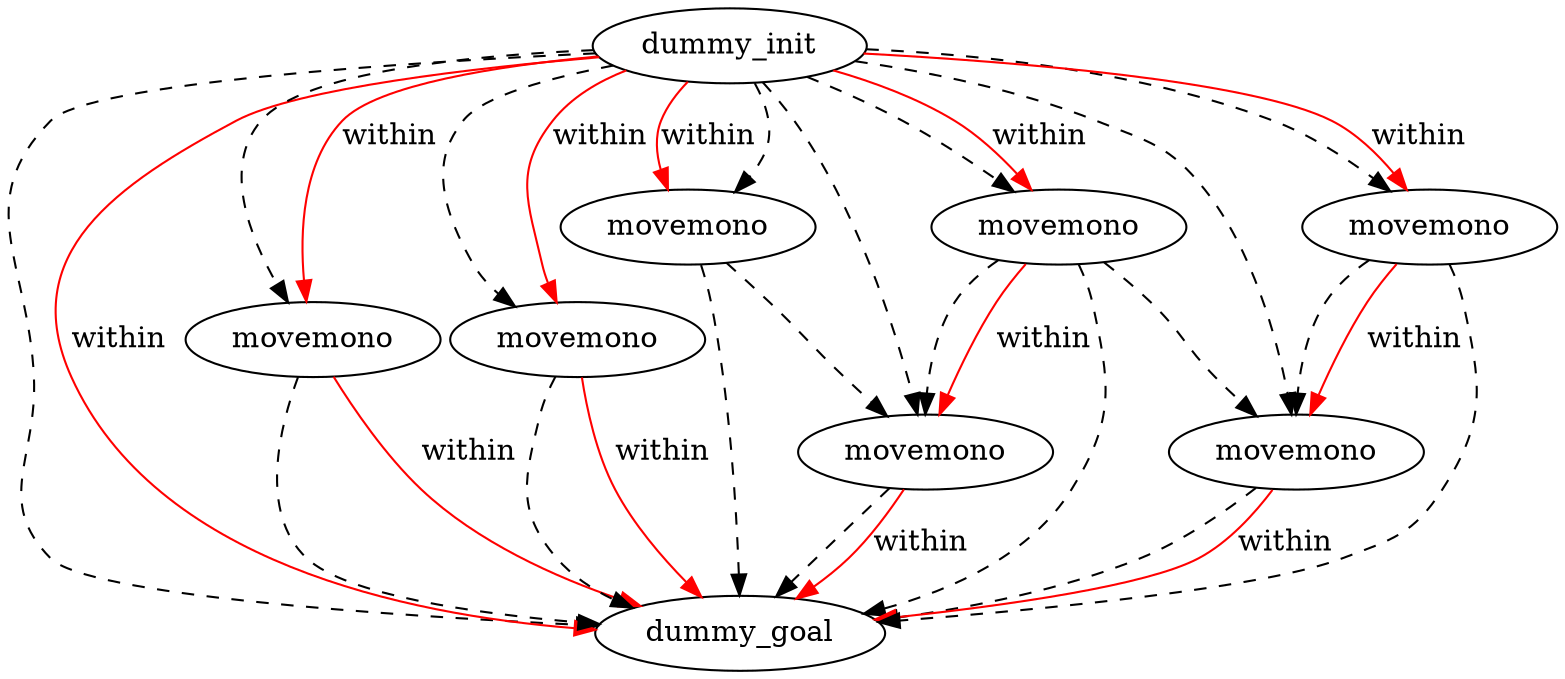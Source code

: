 digraph {
	"7eb3a98f-de7a-69b4-4271-441846b1654a" [label=dummy_init]
	"2cabb9ad-a15d-d7c4-3a38-204b2091a706" [label=dummy_goal]
	"2d3dab8a-7047-3d9d-5208-26b8611eb15c" [label=movemono]
	"bb21d347-fd3c-902a-e1e3-eda6bc106ec9" [label=movemono]
	"7e45fee4-6ea8-fb32-e38d-9fb071c487bc" [label=movemono]
	"30bdf7be-5149-7675-8573-b517cb508544" [label=movemono]
	"f31d40e2-0967-3567-2ba4-39e6d4ec494f" [label=movemono]
	"e6b9f3a3-96a0-c726-a886-a9fc60beb85d" [label=movemono]
	"8cd1692d-66af-9249-fa98-f602bc059dfb" [label=movemono]
	"30bdf7be-5149-7675-8573-b517cb508544" -> "2cabb9ad-a15d-d7c4-3a38-204b2091a706" [color=black style=dashed]
	"7eb3a98f-de7a-69b4-4271-441846b1654a" -> "f31d40e2-0967-3567-2ba4-39e6d4ec494f" [color=black style=dashed]
	"7eb3a98f-de7a-69b4-4271-441846b1654a" -> "bb21d347-fd3c-902a-e1e3-eda6bc106ec9" [color=black style=dashed]
	"7eb3a98f-de7a-69b4-4271-441846b1654a" -> "e6b9f3a3-96a0-c726-a886-a9fc60beb85d" [color=black style=dashed]
	"7e45fee4-6ea8-fb32-e38d-9fb071c487bc" -> "2cabb9ad-a15d-d7c4-3a38-204b2091a706" [color=black style=dashed]
	"8cd1692d-66af-9249-fa98-f602bc059dfb" -> "2cabb9ad-a15d-d7c4-3a38-204b2091a706" [color=black style=dashed]
	"7eb3a98f-de7a-69b4-4271-441846b1654a" -> "2d3dab8a-7047-3d9d-5208-26b8611eb15c" [color=black style=dashed]
	"7eb3a98f-de7a-69b4-4271-441846b1654a" -> "8cd1692d-66af-9249-fa98-f602bc059dfb" [color=black style=dashed]
	"2d3dab8a-7047-3d9d-5208-26b8611eb15c" -> "2cabb9ad-a15d-d7c4-3a38-204b2091a706" [color=black style=dashed]
	"bb21d347-fd3c-902a-e1e3-eda6bc106ec9" -> "2cabb9ad-a15d-d7c4-3a38-204b2091a706" [color=black style=dashed]
	"e6b9f3a3-96a0-c726-a886-a9fc60beb85d" -> "2cabb9ad-a15d-d7c4-3a38-204b2091a706" [color=black style=dashed]
	"7eb3a98f-de7a-69b4-4271-441846b1654a" -> "7e45fee4-6ea8-fb32-e38d-9fb071c487bc" [color=black style=dashed]
	"f31d40e2-0967-3567-2ba4-39e6d4ec494f" -> "2cabb9ad-a15d-d7c4-3a38-204b2091a706" [color=black style=dashed]
	"7eb3a98f-de7a-69b4-4271-441846b1654a" -> "30bdf7be-5149-7675-8573-b517cb508544" [color=black style=dashed]
	"7eb3a98f-de7a-69b4-4271-441846b1654a" -> "2cabb9ad-a15d-d7c4-3a38-204b2091a706" [color=black style=dashed]
	"e6b9f3a3-96a0-c726-a886-a9fc60beb85d" -> "f31d40e2-0967-3567-2ba4-39e6d4ec494f" [color=black style=dashed]
	"30bdf7be-5149-7675-8573-b517cb508544" -> "7e45fee4-6ea8-fb32-e38d-9fb071c487bc" [color=black style=dashed]
	"8cd1692d-66af-9249-fa98-f602bc059dfb" -> "7e45fee4-6ea8-fb32-e38d-9fb071c487bc" [color=black style=dashed]
	"30bdf7be-5149-7675-8573-b517cb508544" -> "f31d40e2-0967-3567-2ba4-39e6d4ec494f" [color=black style=dashed]
	"2d3dab8a-7047-3d9d-5208-26b8611eb15c" -> "2cabb9ad-a15d-d7c4-3a38-204b2091a706" [label=within color=red]
	"7e45fee4-6ea8-fb32-e38d-9fb071c487bc" -> "2cabb9ad-a15d-d7c4-3a38-204b2091a706" [label=within color=red]
	"7eb3a98f-de7a-69b4-4271-441846b1654a" -> "30bdf7be-5149-7675-8573-b517cb508544" [label=within color=red]
	"7eb3a98f-de7a-69b4-4271-441846b1654a" -> "8cd1692d-66af-9249-fa98-f602bc059dfb" [label=within color=red]
	"e6b9f3a3-96a0-c726-a886-a9fc60beb85d" -> "f31d40e2-0967-3567-2ba4-39e6d4ec494f" [label=within color=red]
	"30bdf7be-5149-7675-8573-b517cb508544" -> "7e45fee4-6ea8-fb32-e38d-9fb071c487bc" [label=within color=red]
	"7eb3a98f-de7a-69b4-4271-441846b1654a" -> "e6b9f3a3-96a0-c726-a886-a9fc60beb85d" [label=within color=red]
	"7eb3a98f-de7a-69b4-4271-441846b1654a" -> "2cabb9ad-a15d-d7c4-3a38-204b2091a706" [label=within color=red]
	"7eb3a98f-de7a-69b4-4271-441846b1654a" -> "2d3dab8a-7047-3d9d-5208-26b8611eb15c" [label=within color=red]
	"7eb3a98f-de7a-69b4-4271-441846b1654a" -> "bb21d347-fd3c-902a-e1e3-eda6bc106ec9" [label=within color=red]
	"bb21d347-fd3c-902a-e1e3-eda6bc106ec9" -> "2cabb9ad-a15d-d7c4-3a38-204b2091a706" [label=within color=red]
	"f31d40e2-0967-3567-2ba4-39e6d4ec494f" -> "2cabb9ad-a15d-d7c4-3a38-204b2091a706" [label=within color=red]
}
